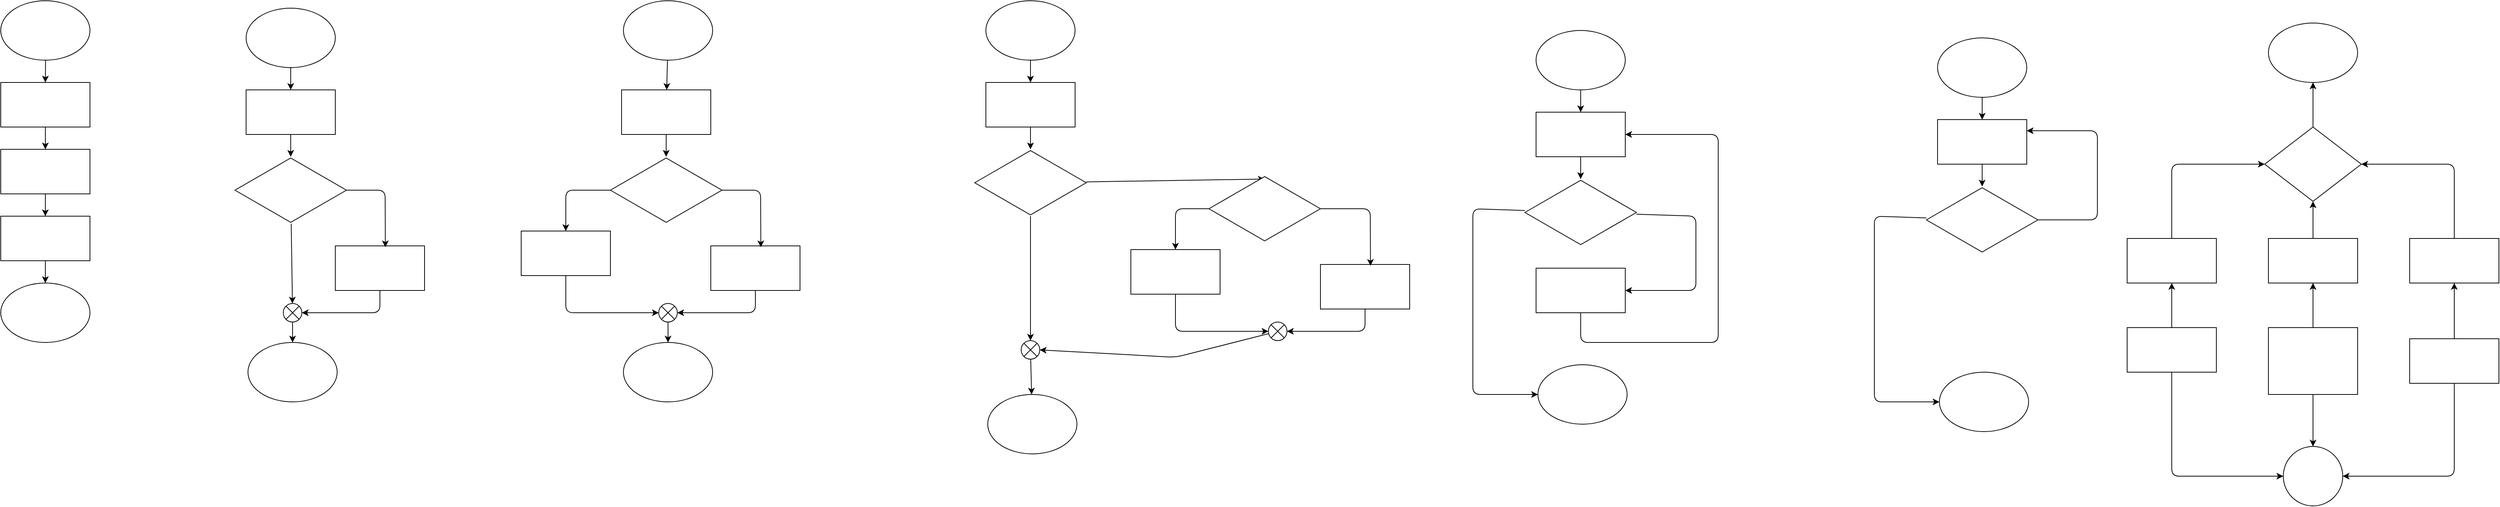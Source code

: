 <mxfile>
    <diagram id="3gfcmE10WwM9FCHn9ham" name="Página-1">
        <mxGraphModel dx="960" dy="855" grid="1" gridSize="10" guides="1" tooltips="1" connect="1" arrows="1" fold="1" page="1" pageScale="1" pageWidth="850" pageHeight="1100" math="0" shadow="0">
            <root>
                <mxCell id="0"/>
                <mxCell id="1" parent="0"/>
                <mxCell id="6" value="" style="edgeStyle=none;html=1;" parent="1" source="2" target="4" edge="1">
                    <mxGeometry relative="1" as="geometry"/>
                </mxCell>
                <mxCell id="2" value="" style="ellipse;whiteSpace=wrap;html=1;" parent="1" vertex="1">
                    <mxGeometry x="100" y="10" width="120" height="80" as="geometry"/>
                </mxCell>
                <mxCell id="8" value="" style="edgeStyle=none;html=1;" parent="1" source="3" target="5" edge="1">
                    <mxGeometry relative="1" as="geometry"/>
                </mxCell>
                <mxCell id="3" value="" style="rounded=0;whiteSpace=wrap;html=1;" parent="1" vertex="1">
                    <mxGeometry x="100" y="210" width="120" height="60" as="geometry"/>
                </mxCell>
                <mxCell id="7" value="" style="edgeStyle=none;html=1;" parent="1" source="4" target="3" edge="1">
                    <mxGeometry relative="1" as="geometry"/>
                </mxCell>
                <mxCell id="4" value="" style="rounded=0;whiteSpace=wrap;html=1;" parent="1" vertex="1">
                    <mxGeometry x="100" y="120" width="120" height="60" as="geometry"/>
                </mxCell>
                <mxCell id="10" value="" style="edgeStyle=none;html=1;" parent="1" source="5" target="9" edge="1">
                    <mxGeometry relative="1" as="geometry"/>
                </mxCell>
                <mxCell id="5" value="" style="rounded=0;whiteSpace=wrap;html=1;" parent="1" vertex="1">
                    <mxGeometry x="100" y="300" width="120" height="60" as="geometry"/>
                </mxCell>
                <mxCell id="9" value="" style="ellipse;whiteSpace=wrap;html=1;" parent="1" vertex="1">
                    <mxGeometry x="100" y="390" width="120" height="80" as="geometry"/>
                </mxCell>
                <mxCell id="13" value="" style="edgeStyle=none;html=1;" parent="1" source="11" target="12" edge="1">
                    <mxGeometry relative="1" as="geometry"/>
                </mxCell>
                <mxCell id="11" value="" style="ellipse;whiteSpace=wrap;html=1;" parent="1" vertex="1">
                    <mxGeometry x="430" y="20" width="120" height="80" as="geometry"/>
                </mxCell>
                <mxCell id="15" value="" style="edgeStyle=none;html=1;" parent="1" source="12" edge="1">
                    <mxGeometry relative="1" as="geometry">
                        <mxPoint x="490" y="220" as="targetPoint"/>
                    </mxGeometry>
                </mxCell>
                <mxCell id="12" value="" style="rounded=0;whiteSpace=wrap;html=1;" parent="1" vertex="1">
                    <mxGeometry x="430" y="130" width="120" height="60" as="geometry"/>
                </mxCell>
                <mxCell id="25" style="edgeStyle=none;html=1;entryX=1;entryY=0.5;entryDx=0;entryDy=0;" parent="1" source="16" target="23" edge="1">
                    <mxGeometry relative="1" as="geometry">
                        <Array as="points">
                            <mxPoint x="610" y="430"/>
                        </Array>
                    </mxGeometry>
                </mxCell>
                <mxCell id="16" value="" style="rounded=0;whiteSpace=wrap;html=1;" parent="1" vertex="1">
                    <mxGeometry x="550" y="340" width="120" height="60" as="geometry"/>
                </mxCell>
                <mxCell id="18" value="" style="ellipse;whiteSpace=wrap;html=1;" parent="1" vertex="1">
                    <mxGeometry x="432.5" y="470" width="120" height="80" as="geometry"/>
                </mxCell>
                <mxCell id="21" style="edgeStyle=none;html=1;entryX=0.561;entryY=0.03;entryDx=0;entryDy=0;entryPerimeter=0;" parent="1" source="20" target="16" edge="1">
                    <mxGeometry relative="1" as="geometry">
                        <Array as="points">
                            <mxPoint x="617" y="265"/>
                        </Array>
                    </mxGeometry>
                </mxCell>
                <mxCell id="26" value="" style="edgeStyle=none;html=1;" parent="1" source="20" target="23" edge="1">
                    <mxGeometry relative="1" as="geometry"/>
                </mxCell>
                <mxCell id="20" value="" style="html=1;whiteSpace=wrap;aspect=fixed;shape=isoRectangle;" parent="1" vertex="1">
                    <mxGeometry x="415" y="220" width="150" height="90" as="geometry"/>
                </mxCell>
                <mxCell id="27" value="" style="edgeStyle=none;html=1;" parent="1" source="23" target="18" edge="1">
                    <mxGeometry relative="1" as="geometry"/>
                </mxCell>
                <mxCell id="23" value="" style="shape=sumEllipse;perimeter=ellipsePerimeter;whiteSpace=wrap;html=1;backgroundOutline=1;" parent="1" vertex="1">
                    <mxGeometry x="480" y="417.5" width="25" height="25" as="geometry"/>
                </mxCell>
                <mxCell id="28" value="" style="edgeStyle=none;html=1;" edge="1" source="29" target="31" parent="1">
                    <mxGeometry relative="1" as="geometry"/>
                </mxCell>
                <mxCell id="29" value="" style="ellipse;whiteSpace=wrap;html=1;" vertex="1" parent="1">
                    <mxGeometry x="937.5" y="10" width="120" height="80" as="geometry"/>
                </mxCell>
                <mxCell id="30" value="" style="edgeStyle=none;html=1;" edge="1" source="31" parent="1">
                    <mxGeometry relative="1" as="geometry">
                        <mxPoint x="995" y="220" as="targetPoint"/>
                    </mxGeometry>
                </mxCell>
                <mxCell id="31" value="" style="rounded=0;whiteSpace=wrap;html=1;" vertex="1" parent="1">
                    <mxGeometry x="935" y="130" width="120" height="60" as="geometry"/>
                </mxCell>
                <mxCell id="32" style="edgeStyle=none;html=1;entryX=1;entryY=0.5;entryDx=0;entryDy=0;" edge="1" source="33" target="39" parent="1">
                    <mxGeometry relative="1" as="geometry">
                        <Array as="points">
                            <mxPoint x="1115" y="430"/>
                        </Array>
                    </mxGeometry>
                </mxCell>
                <mxCell id="33" value="" style="rounded=0;whiteSpace=wrap;html=1;" vertex="1" parent="1">
                    <mxGeometry x="1055" y="340" width="120" height="60" as="geometry"/>
                </mxCell>
                <mxCell id="34" value="" style="ellipse;whiteSpace=wrap;html=1;" vertex="1" parent="1">
                    <mxGeometry x="937.5" y="470" width="120" height="80" as="geometry"/>
                </mxCell>
                <mxCell id="35" style="edgeStyle=none;html=1;entryX=0.561;entryY=0.03;entryDx=0;entryDy=0;entryPerimeter=0;" edge="1" source="37" target="33" parent="1">
                    <mxGeometry relative="1" as="geometry">
                        <Array as="points">
                            <mxPoint x="1122" y="265"/>
                        </Array>
                    </mxGeometry>
                </mxCell>
                <mxCell id="41" style="edgeStyle=none;html=1;entryX=0.5;entryY=0;entryDx=0;entryDy=0;" edge="1" parent="1" source="37" target="40">
                    <mxGeometry relative="1" as="geometry">
                        <Array as="points">
                            <mxPoint x="860" y="265"/>
                        </Array>
                    </mxGeometry>
                </mxCell>
                <mxCell id="37" value="" style="html=1;whiteSpace=wrap;aspect=fixed;shape=isoRectangle;" vertex="1" parent="1">
                    <mxGeometry x="920" y="220" width="150" height="90" as="geometry"/>
                </mxCell>
                <mxCell id="38" value="" style="edgeStyle=none;html=1;" edge="1" source="39" target="34" parent="1">
                    <mxGeometry relative="1" as="geometry"/>
                </mxCell>
                <mxCell id="39" value="" style="shape=sumEllipse;perimeter=ellipsePerimeter;whiteSpace=wrap;html=1;backgroundOutline=1;" vertex="1" parent="1">
                    <mxGeometry x="985" y="417.5" width="25" height="25" as="geometry"/>
                </mxCell>
                <mxCell id="42" style="edgeStyle=none;html=1;entryX=0;entryY=0.5;entryDx=0;entryDy=0;" edge="1" parent="1" source="40" target="39">
                    <mxGeometry relative="1" as="geometry">
                        <Array as="points">
                            <mxPoint x="860" y="430"/>
                        </Array>
                    </mxGeometry>
                </mxCell>
                <mxCell id="40" value="" style="whiteSpace=wrap;html=1;" vertex="1" parent="1">
                    <mxGeometry x="800" y="320" width="120" height="60" as="geometry"/>
                </mxCell>
                <mxCell id="43" value="" style="edgeStyle=none;html=1;" edge="1" source="44" target="46" parent="1">
                    <mxGeometry relative="1" as="geometry"/>
                </mxCell>
                <mxCell id="44" value="" style="ellipse;whiteSpace=wrap;html=1;" vertex="1" parent="1">
                    <mxGeometry x="1425" y="10" width="120" height="80" as="geometry"/>
                </mxCell>
                <mxCell id="45" value="" style="edgeStyle=none;html=1;" edge="1" source="46" parent="1">
                    <mxGeometry relative="1" as="geometry">
                        <mxPoint x="1485" y="210" as="targetPoint"/>
                    </mxGeometry>
                </mxCell>
                <mxCell id="46" value="" style="rounded=0;whiteSpace=wrap;html=1;" vertex="1" parent="1">
                    <mxGeometry x="1425" y="120" width="120" height="60" as="geometry"/>
                </mxCell>
                <mxCell id="49" value="" style="ellipse;whiteSpace=wrap;html=1;" vertex="1" parent="1">
                    <mxGeometry x="1427.5" y="540" width="120" height="80" as="geometry"/>
                </mxCell>
                <mxCell id="51" value="" style="edgeStyle=none;html=1;" edge="1" source="52" target="54" parent="1">
                    <mxGeometry relative="1" as="geometry"/>
                </mxCell>
                <mxCell id="68" style="edgeStyle=none;html=1;entryX=0.5;entryY=0.056;entryDx=0;entryDy=0;entryPerimeter=0;" edge="1" parent="1" source="52" target="60">
                    <mxGeometry relative="1" as="geometry"/>
                </mxCell>
                <mxCell id="52" value="" style="html=1;whiteSpace=wrap;aspect=fixed;shape=isoRectangle;" vertex="1" parent="1">
                    <mxGeometry x="1410" y="210" width="150" height="90" as="geometry"/>
                </mxCell>
                <mxCell id="53" value="" style="edgeStyle=none;html=1;" edge="1" source="54" target="49" parent="1">
                    <mxGeometry relative="1" as="geometry"/>
                </mxCell>
                <mxCell id="54" value="" style="shape=sumEllipse;perimeter=ellipsePerimeter;whiteSpace=wrap;html=1;backgroundOutline=1;" vertex="1" parent="1">
                    <mxGeometry x="1472.5" y="467.5" width="25" height="25" as="geometry"/>
                </mxCell>
                <mxCell id="56" style="edgeStyle=none;html=1;entryX=1;entryY=0.5;entryDx=0;entryDy=0;" edge="1" source="57" target="62" parent="1">
                    <mxGeometry relative="1" as="geometry">
                        <Array as="points">
                            <mxPoint x="1935" y="455"/>
                        </Array>
                    </mxGeometry>
                </mxCell>
                <mxCell id="57" value="" style="rounded=0;whiteSpace=wrap;html=1;" vertex="1" parent="1">
                    <mxGeometry x="1875" y="365" width="120" height="60" as="geometry"/>
                </mxCell>
                <mxCell id="58" style="edgeStyle=none;html=1;entryX=0.561;entryY=0.03;entryDx=0;entryDy=0;entryPerimeter=0;" edge="1" source="60" target="57" parent="1">
                    <mxGeometry relative="1" as="geometry">
                        <Array as="points">
                            <mxPoint x="1942" y="290"/>
                        </Array>
                    </mxGeometry>
                </mxCell>
                <mxCell id="59" style="edgeStyle=none;html=1;entryX=0.5;entryY=0;entryDx=0;entryDy=0;" edge="1" source="60" target="64" parent="1">
                    <mxGeometry relative="1" as="geometry">
                        <Array as="points">
                            <mxPoint x="1680" y="290"/>
                        </Array>
                    </mxGeometry>
                </mxCell>
                <mxCell id="60" value="" style="html=1;whiteSpace=wrap;aspect=fixed;shape=isoRectangle;" vertex="1" parent="1">
                    <mxGeometry x="1725" y="245" width="150" height="90" as="geometry"/>
                </mxCell>
                <mxCell id="67" style="edgeStyle=none;html=1;entryX=1;entryY=0.5;entryDx=0;entryDy=0;" edge="1" parent="1" source="62" target="54">
                    <mxGeometry relative="1" as="geometry">
                        <Array as="points">
                            <mxPoint x="1680" y="490"/>
                        </Array>
                    </mxGeometry>
                </mxCell>
                <mxCell id="62" value="" style="shape=sumEllipse;perimeter=ellipsePerimeter;whiteSpace=wrap;html=1;backgroundOutline=1;" vertex="1" parent="1">
                    <mxGeometry x="1805" y="442.5" width="25" height="25" as="geometry"/>
                </mxCell>
                <mxCell id="63" style="edgeStyle=none;html=1;entryX=0;entryY=0.5;entryDx=0;entryDy=0;" edge="1" source="64" target="62" parent="1">
                    <mxGeometry relative="1" as="geometry">
                        <Array as="points">
                            <mxPoint x="1680" y="455"/>
                        </Array>
                    </mxGeometry>
                </mxCell>
                <mxCell id="64" value="" style="whiteSpace=wrap;html=1;" vertex="1" parent="1">
                    <mxGeometry x="1620" y="345" width="120" height="60" as="geometry"/>
                </mxCell>
                <mxCell id="69" value="" style="edgeStyle=none;html=1;" edge="1" source="70" target="72" parent="1">
                    <mxGeometry relative="1" as="geometry"/>
                </mxCell>
                <mxCell id="70" value="" style="ellipse;whiteSpace=wrap;html=1;" vertex="1" parent="1">
                    <mxGeometry x="2165" y="50" width="120" height="80" as="geometry"/>
                </mxCell>
                <mxCell id="71" value="" style="edgeStyle=none;html=1;" edge="1" source="72" parent="1">
                    <mxGeometry relative="1" as="geometry">
                        <mxPoint x="2225" y="250" as="targetPoint"/>
                    </mxGeometry>
                </mxCell>
                <mxCell id="72" value="" style="rounded=0;whiteSpace=wrap;html=1;" vertex="1" parent="1">
                    <mxGeometry x="2165" y="160" width="120" height="60" as="geometry"/>
                </mxCell>
                <mxCell id="75" value="" style="ellipse;whiteSpace=wrap;html=1;" vertex="1" parent="1">
                    <mxGeometry x="2167.5" y="500" width="120" height="80" as="geometry"/>
                </mxCell>
                <mxCell id="82" style="edgeStyle=none;html=1;entryX=1;entryY=0.5;entryDx=0;entryDy=0;" edge="1" parent="1" source="78" target="81">
                    <mxGeometry relative="1" as="geometry">
                        <Array as="points">
                            <mxPoint x="2380" y="300"/>
                            <mxPoint x="2380" y="400"/>
                        </Array>
                    </mxGeometry>
                </mxCell>
                <mxCell id="83" style="edgeStyle=none;html=1;entryX=0;entryY=0.5;entryDx=0;entryDy=0;" edge="1" parent="1" source="78" target="75">
                    <mxGeometry relative="1" as="geometry">
                        <Array as="points">
                            <mxPoint x="2080" y="290"/>
                            <mxPoint x="2080" y="540"/>
                        </Array>
                    </mxGeometry>
                </mxCell>
                <mxCell id="78" value="" style="html=1;whiteSpace=wrap;aspect=fixed;shape=isoRectangle;" vertex="1" parent="1">
                    <mxGeometry x="2150" y="250" width="150" height="90" as="geometry"/>
                </mxCell>
                <mxCell id="85" style="edgeStyle=none;html=1;entryX=1;entryY=0.5;entryDx=0;entryDy=0;" edge="1" parent="1" source="81" target="72">
                    <mxGeometry relative="1" as="geometry">
                        <Array as="points">
                            <mxPoint x="2225" y="470"/>
                            <mxPoint x="2410" y="470"/>
                            <mxPoint x="2410" y="190"/>
                        </Array>
                    </mxGeometry>
                </mxCell>
                <mxCell id="81" value="" style="whiteSpace=wrap;html=1;" vertex="1" parent="1">
                    <mxGeometry x="2165" y="370" width="120" height="60" as="geometry"/>
                </mxCell>
                <mxCell id="86" value="" style="edgeStyle=none;html=1;" edge="1" source="87" target="89" parent="1">
                    <mxGeometry relative="1" as="geometry"/>
                </mxCell>
                <mxCell id="87" value="" style="ellipse;whiteSpace=wrap;html=1;" vertex="1" parent="1">
                    <mxGeometry x="2705" y="60" width="120" height="80" as="geometry"/>
                </mxCell>
                <mxCell id="88" value="" style="edgeStyle=none;html=1;" edge="1" source="89" parent="1">
                    <mxGeometry relative="1" as="geometry">
                        <mxPoint x="2765" y="260" as="targetPoint"/>
                    </mxGeometry>
                </mxCell>
                <mxCell id="89" value="" style="rounded=0;whiteSpace=wrap;html=1;" vertex="1" parent="1">
                    <mxGeometry x="2705" y="170" width="120" height="60" as="geometry"/>
                </mxCell>
                <mxCell id="90" value="" style="ellipse;whiteSpace=wrap;html=1;" vertex="1" parent="1">
                    <mxGeometry x="2707.5" y="510" width="120" height="80" as="geometry"/>
                </mxCell>
                <mxCell id="92" style="edgeStyle=none;html=1;entryX=0;entryY=0.5;entryDx=0;entryDy=0;" edge="1" source="93" target="90" parent="1">
                    <mxGeometry relative="1" as="geometry">
                        <Array as="points">
                            <mxPoint x="2620" y="300"/>
                            <mxPoint x="2620" y="550"/>
                        </Array>
                    </mxGeometry>
                </mxCell>
                <mxCell id="96" style="edgeStyle=none;html=1;entryX=1;entryY=0.25;entryDx=0;entryDy=0;" edge="1" parent="1" source="93" target="89">
                    <mxGeometry relative="1" as="geometry">
                        <Array as="points">
                            <mxPoint x="2920" y="305"/>
                            <mxPoint x="2920" y="185"/>
                        </Array>
                    </mxGeometry>
                </mxCell>
                <mxCell id="93" value="" style="html=1;whiteSpace=wrap;aspect=fixed;shape=isoRectangle;" vertex="1" parent="1">
                    <mxGeometry x="2690" y="260" width="150" height="90" as="geometry"/>
                </mxCell>
                <mxCell id="97" value="" style="ellipse;whiteSpace=wrap;html=1;" vertex="1" parent="1">
                    <mxGeometry x="3150" y="40" width="120" height="80" as="geometry"/>
                </mxCell>
                <mxCell id="99" style="edgeStyle=none;html=1;entryX=0.5;entryY=1;entryDx=0;entryDy=0;" edge="1" parent="1" source="98" target="97">
                    <mxGeometry relative="1" as="geometry"/>
                </mxCell>
                <mxCell id="98" value="" style="rhombus;whiteSpace=wrap;html=1;" vertex="1" parent="1">
                    <mxGeometry x="3145" y="180" width="130" height="100" as="geometry"/>
                </mxCell>
                <mxCell id="103" style="edgeStyle=none;html=1;entryX=0;entryY=0.5;entryDx=0;entryDy=0;" edge="1" parent="1" source="100" target="98">
                    <mxGeometry relative="1" as="geometry">
                        <Array as="points">
                            <mxPoint x="3020" y="230"/>
                        </Array>
                    </mxGeometry>
                </mxCell>
                <mxCell id="100" value="" style="whiteSpace=wrap;html=1;" vertex="1" parent="1">
                    <mxGeometry x="2960" y="330" width="120" height="60" as="geometry"/>
                </mxCell>
                <mxCell id="104" style="edgeStyle=none;html=1;entryX=0.5;entryY=1;entryDx=0;entryDy=0;" edge="1" parent="1" source="101" target="98">
                    <mxGeometry relative="1" as="geometry"/>
                </mxCell>
                <mxCell id="101" value="" style="whiteSpace=wrap;html=1;" vertex="1" parent="1">
                    <mxGeometry x="3150" y="330" width="120" height="60" as="geometry"/>
                </mxCell>
                <mxCell id="105" style="edgeStyle=none;html=1;entryX=1;entryY=0.5;entryDx=0;entryDy=0;" edge="1" parent="1" source="102" target="98">
                    <mxGeometry relative="1" as="geometry">
                        <Array as="points">
                            <mxPoint x="3400" y="230"/>
                        </Array>
                    </mxGeometry>
                </mxCell>
                <mxCell id="102" value="" style="whiteSpace=wrap;html=1;" vertex="1" parent="1">
                    <mxGeometry x="3340" y="330" width="120" height="60" as="geometry"/>
                </mxCell>
                <mxCell id="109" style="edgeStyle=none;html=1;entryX=0.5;entryY=1;entryDx=0;entryDy=0;" edge="1" parent="1" source="106" target="100">
                    <mxGeometry relative="1" as="geometry"/>
                </mxCell>
                <mxCell id="113" style="edgeStyle=none;html=1;entryX=0;entryY=0.5;entryDx=0;entryDy=0;" edge="1" parent="1" source="106" target="112">
                    <mxGeometry relative="1" as="geometry">
                        <Array as="points">
                            <mxPoint x="3020" y="650"/>
                        </Array>
                    </mxGeometry>
                </mxCell>
                <mxCell id="106" value="" style="whiteSpace=wrap;html=1;" vertex="1" parent="1">
                    <mxGeometry x="2960" y="450" width="120" height="60" as="geometry"/>
                </mxCell>
                <mxCell id="110" style="edgeStyle=none;html=1;entryX=0.5;entryY=1;entryDx=0;entryDy=0;" edge="1" parent="1" source="107" target="101">
                    <mxGeometry relative="1" as="geometry"/>
                </mxCell>
                <mxCell id="114" style="edgeStyle=none;html=1;entryX=0.5;entryY=0;entryDx=0;entryDy=0;" edge="1" parent="1" source="107" target="112">
                    <mxGeometry relative="1" as="geometry"/>
                </mxCell>
                <mxCell id="107" value="" style="whiteSpace=wrap;html=1;" vertex="1" parent="1">
                    <mxGeometry x="3150" y="450" width="120" height="90" as="geometry"/>
                </mxCell>
                <mxCell id="111" style="edgeStyle=none;html=1;entryX=0.5;entryY=1;entryDx=0;entryDy=0;" edge="1" parent="1" source="108" target="102">
                    <mxGeometry relative="1" as="geometry"/>
                </mxCell>
                <mxCell id="115" style="edgeStyle=none;html=1;entryX=1;entryY=0.5;entryDx=0;entryDy=0;" edge="1" parent="1" source="108" target="112">
                    <mxGeometry relative="1" as="geometry">
                        <Array as="points">
                            <mxPoint x="3400" y="650"/>
                        </Array>
                    </mxGeometry>
                </mxCell>
                <mxCell id="108" value="" style="whiteSpace=wrap;html=1;" vertex="1" parent="1">
                    <mxGeometry x="3340" y="465" width="120" height="60" as="geometry"/>
                </mxCell>
                <mxCell id="112" value="" style="ellipse;whiteSpace=wrap;html=1;" vertex="1" parent="1">
                    <mxGeometry x="3170" y="610" width="80" height="80" as="geometry"/>
                </mxCell>
            </root>
        </mxGraphModel>
    </diagram>
</mxfile>